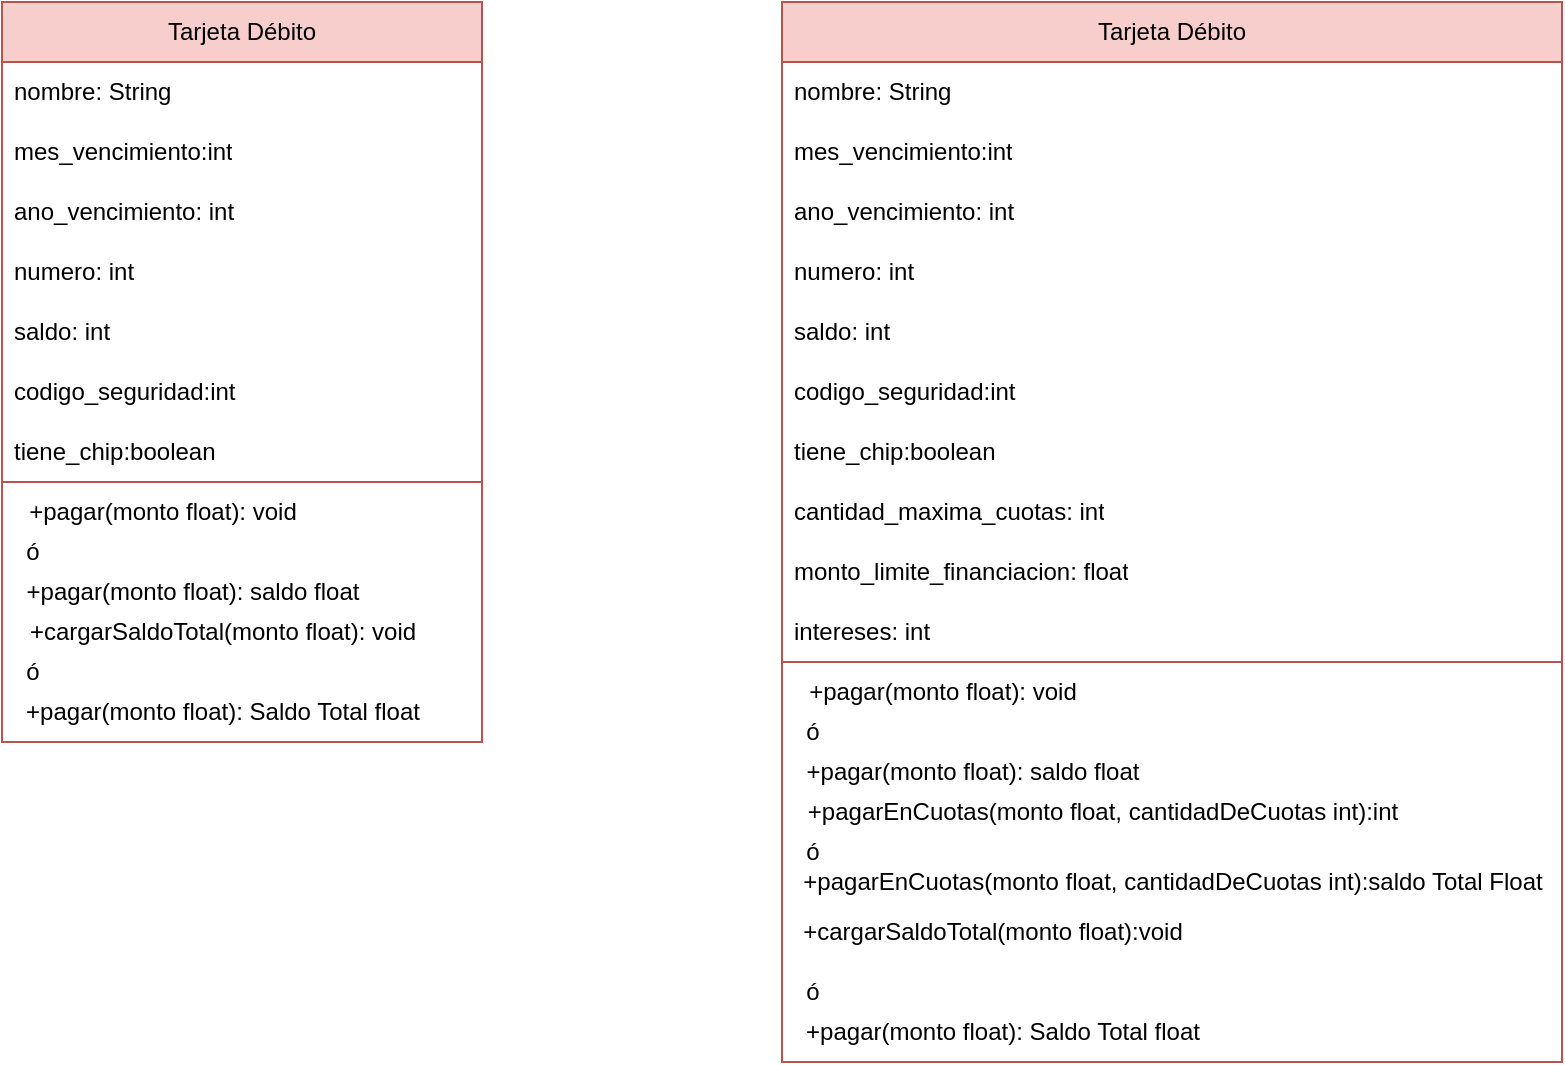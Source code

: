 <mxfile version="22.0.8" type="device">
  <diagram name="Página-1" id="89TUmUm-iqWpMG0mte3M">
    <mxGraphModel dx="1393" dy="766" grid="1" gridSize="10" guides="1" tooltips="1" connect="1" arrows="1" fold="1" page="1" pageScale="1" pageWidth="827" pageHeight="1169" math="0" shadow="0">
      <root>
        <mxCell id="0" />
        <mxCell id="1" parent="0" />
        <mxCell id="dvNAg4OS8qV7vnSEBEXI-1" value="Tarjeta Débito" style="swimlane;fontStyle=0;childLayout=stackLayout;horizontal=1;startSize=30;horizontalStack=0;resizeParent=1;resizeParentMax=0;resizeLast=0;collapsible=1;marginBottom=0;whiteSpace=wrap;html=1;fillColor=#f8cecc;strokeColor=#b85450;" vertex="1" parent="1">
          <mxGeometry x="70" y="130" width="240" height="240" as="geometry" />
        </mxCell>
        <mxCell id="dvNAg4OS8qV7vnSEBEXI-2" value="nombre: String&lt;br&gt;" style="text;strokeColor=none;fillColor=none;align=left;verticalAlign=middle;spacingLeft=4;spacingRight=4;overflow=hidden;points=[[0,0.5],[1,0.5]];portConstraint=eastwest;rotatable=0;whiteSpace=wrap;html=1;" vertex="1" parent="dvNAg4OS8qV7vnSEBEXI-1">
          <mxGeometry y="30" width="240" height="30" as="geometry" />
        </mxCell>
        <mxCell id="dvNAg4OS8qV7vnSEBEXI-3" value="mes_vencimiento:int" style="text;strokeColor=none;fillColor=none;align=left;verticalAlign=middle;spacingLeft=4;spacingRight=4;overflow=hidden;points=[[0,0.5],[1,0.5]];portConstraint=eastwest;rotatable=0;whiteSpace=wrap;html=1;" vertex="1" parent="dvNAg4OS8qV7vnSEBEXI-1">
          <mxGeometry y="60" width="240" height="30" as="geometry" />
        </mxCell>
        <mxCell id="dvNAg4OS8qV7vnSEBEXI-4" value="ano_vencimiento: int" style="text;strokeColor=none;fillColor=none;align=left;verticalAlign=middle;spacingLeft=4;spacingRight=4;overflow=hidden;points=[[0,0.5],[1,0.5]];portConstraint=eastwest;rotatable=0;whiteSpace=wrap;html=1;" vertex="1" parent="dvNAg4OS8qV7vnSEBEXI-1">
          <mxGeometry y="90" width="240" height="30" as="geometry" />
        </mxCell>
        <mxCell id="dvNAg4OS8qV7vnSEBEXI-5" value="numero: int" style="text;strokeColor=none;fillColor=none;align=left;verticalAlign=middle;spacingLeft=4;spacingRight=4;overflow=hidden;points=[[0,0.5],[1,0.5]];portConstraint=eastwest;rotatable=0;whiteSpace=wrap;html=1;" vertex="1" parent="dvNAg4OS8qV7vnSEBEXI-1">
          <mxGeometry y="120" width="240" height="30" as="geometry" />
        </mxCell>
        <mxCell id="dvNAg4OS8qV7vnSEBEXI-6" value="saldo: int" style="text;strokeColor=none;fillColor=none;align=left;verticalAlign=middle;spacingLeft=4;spacingRight=4;overflow=hidden;points=[[0,0.5],[1,0.5]];portConstraint=eastwest;rotatable=0;whiteSpace=wrap;html=1;" vertex="1" parent="dvNAg4OS8qV7vnSEBEXI-1">
          <mxGeometry y="150" width="240" height="30" as="geometry" />
        </mxCell>
        <mxCell id="dvNAg4OS8qV7vnSEBEXI-7" value="codigo_seguridad:int" style="text;strokeColor=none;fillColor=none;align=left;verticalAlign=middle;spacingLeft=4;spacingRight=4;overflow=hidden;points=[[0,0.5],[1,0.5]];portConstraint=eastwest;rotatable=0;whiteSpace=wrap;html=1;" vertex="1" parent="dvNAg4OS8qV7vnSEBEXI-1">
          <mxGeometry y="180" width="240" height="30" as="geometry" />
        </mxCell>
        <mxCell id="dvNAg4OS8qV7vnSEBEXI-8" value="tiene_chip:boolean" style="text;strokeColor=none;fillColor=none;align=left;verticalAlign=middle;spacingLeft=4;spacingRight=4;overflow=hidden;points=[[0,0.5],[1,0.5]];portConstraint=eastwest;rotatable=0;whiteSpace=wrap;html=1;" vertex="1" parent="dvNAg4OS8qV7vnSEBEXI-1">
          <mxGeometry y="210" width="240" height="30" as="geometry" />
        </mxCell>
        <mxCell id="dvNAg4OS8qV7vnSEBEXI-19" value="" style="swimlane;startSize=0;fillColor=#f8cecc;strokeColor=#b85450;" vertex="1" parent="1">
          <mxGeometry x="70" y="370" width="240" height="130" as="geometry" />
        </mxCell>
        <mxCell id="dvNAg4OS8qV7vnSEBEXI-20" value="+pagar(monto float): void" style="text;html=1;align=center;verticalAlign=middle;resizable=0;points=[];autosize=1;strokeColor=none;fillColor=none;" vertex="1" parent="dvNAg4OS8qV7vnSEBEXI-19">
          <mxGeometry width="160" height="30" as="geometry" />
        </mxCell>
        <mxCell id="dvNAg4OS8qV7vnSEBEXI-21" value="ó" style="text;html=1;align=center;verticalAlign=middle;resizable=0;points=[];autosize=1;strokeColor=none;fillColor=none;" vertex="1" parent="dvNAg4OS8qV7vnSEBEXI-19">
          <mxGeometry y="20" width="30" height="30" as="geometry" />
        </mxCell>
        <mxCell id="dvNAg4OS8qV7vnSEBEXI-23" value="+pagar(monto float): saldo float" style="text;html=1;align=center;verticalAlign=middle;resizable=0;points=[];autosize=1;strokeColor=none;fillColor=none;" vertex="1" parent="dvNAg4OS8qV7vnSEBEXI-19">
          <mxGeometry y="40" width="190" height="30" as="geometry" />
        </mxCell>
        <mxCell id="dvNAg4OS8qV7vnSEBEXI-25" value="+cargarSaldoTotal(monto float): void" style="text;html=1;align=center;verticalAlign=middle;resizable=0;points=[];autosize=1;strokeColor=none;fillColor=none;" vertex="1" parent="dvNAg4OS8qV7vnSEBEXI-19">
          <mxGeometry y="60" width="220" height="30" as="geometry" />
        </mxCell>
        <mxCell id="dvNAg4OS8qV7vnSEBEXI-24" value="ó" style="text;html=1;align=center;verticalAlign=middle;resizable=0;points=[];autosize=1;strokeColor=none;fillColor=none;" vertex="1" parent="dvNAg4OS8qV7vnSEBEXI-19">
          <mxGeometry y="80" width="30" height="30" as="geometry" />
        </mxCell>
        <mxCell id="dvNAg4OS8qV7vnSEBEXI-22" value="+pagar(monto float): Saldo Total float" style="text;html=1;align=center;verticalAlign=middle;resizable=0;points=[];autosize=1;strokeColor=none;fillColor=none;" vertex="1" parent="dvNAg4OS8qV7vnSEBEXI-19">
          <mxGeometry y="100" width="220" height="30" as="geometry" />
        </mxCell>
        <mxCell id="dvNAg4OS8qV7vnSEBEXI-26" value="Tarjeta Débito" style="swimlane;fontStyle=0;childLayout=stackLayout;horizontal=1;startSize=30;horizontalStack=0;resizeParent=1;resizeParentMax=0;resizeLast=0;collapsible=1;marginBottom=0;whiteSpace=wrap;html=1;fillColor=#f8cecc;strokeColor=#b85450;" vertex="1" parent="1">
          <mxGeometry x="460" y="130" width="390" height="530" as="geometry" />
        </mxCell>
        <mxCell id="dvNAg4OS8qV7vnSEBEXI-27" value="nombre: String&lt;br&gt;" style="text;strokeColor=none;fillColor=none;align=left;verticalAlign=middle;spacingLeft=4;spacingRight=4;overflow=hidden;points=[[0,0.5],[1,0.5]];portConstraint=eastwest;rotatable=0;whiteSpace=wrap;html=1;" vertex="1" parent="dvNAg4OS8qV7vnSEBEXI-26">
          <mxGeometry y="30" width="390" height="30" as="geometry" />
        </mxCell>
        <mxCell id="dvNAg4OS8qV7vnSEBEXI-28" value="mes_vencimiento:int" style="text;strokeColor=none;fillColor=none;align=left;verticalAlign=middle;spacingLeft=4;spacingRight=4;overflow=hidden;points=[[0,0.5],[1,0.5]];portConstraint=eastwest;rotatable=0;whiteSpace=wrap;html=1;" vertex="1" parent="dvNAg4OS8qV7vnSEBEXI-26">
          <mxGeometry y="60" width="390" height="30" as="geometry" />
        </mxCell>
        <mxCell id="dvNAg4OS8qV7vnSEBEXI-29" value="ano_vencimiento: int" style="text;strokeColor=none;fillColor=none;align=left;verticalAlign=middle;spacingLeft=4;spacingRight=4;overflow=hidden;points=[[0,0.5],[1,0.5]];portConstraint=eastwest;rotatable=0;whiteSpace=wrap;html=1;" vertex="1" parent="dvNAg4OS8qV7vnSEBEXI-26">
          <mxGeometry y="90" width="390" height="30" as="geometry" />
        </mxCell>
        <mxCell id="dvNAg4OS8qV7vnSEBEXI-30" value="numero: int" style="text;strokeColor=none;fillColor=none;align=left;verticalAlign=middle;spacingLeft=4;spacingRight=4;overflow=hidden;points=[[0,0.5],[1,0.5]];portConstraint=eastwest;rotatable=0;whiteSpace=wrap;html=1;" vertex="1" parent="dvNAg4OS8qV7vnSEBEXI-26">
          <mxGeometry y="120" width="390" height="30" as="geometry" />
        </mxCell>
        <mxCell id="dvNAg4OS8qV7vnSEBEXI-31" value="saldo: int" style="text;strokeColor=none;fillColor=none;align=left;verticalAlign=middle;spacingLeft=4;spacingRight=4;overflow=hidden;points=[[0,0.5],[1,0.5]];portConstraint=eastwest;rotatable=0;whiteSpace=wrap;html=1;" vertex="1" parent="dvNAg4OS8qV7vnSEBEXI-26">
          <mxGeometry y="150" width="390" height="30" as="geometry" />
        </mxCell>
        <mxCell id="dvNAg4OS8qV7vnSEBEXI-32" value="codigo_seguridad:int" style="text;strokeColor=none;fillColor=none;align=left;verticalAlign=middle;spacingLeft=4;spacingRight=4;overflow=hidden;points=[[0,0.5],[1,0.5]];portConstraint=eastwest;rotatable=0;whiteSpace=wrap;html=1;" vertex="1" parent="dvNAg4OS8qV7vnSEBEXI-26">
          <mxGeometry y="180" width="390" height="30" as="geometry" />
        </mxCell>
        <mxCell id="dvNAg4OS8qV7vnSEBEXI-33" value="tiene_chip:boolean" style="text;strokeColor=none;fillColor=none;align=left;verticalAlign=middle;spacingLeft=4;spacingRight=4;overflow=hidden;points=[[0,0.5],[1,0.5]];portConstraint=eastwest;rotatable=0;whiteSpace=wrap;html=1;" vertex="1" parent="dvNAg4OS8qV7vnSEBEXI-26">
          <mxGeometry y="210" width="390" height="30" as="geometry" />
        </mxCell>
        <mxCell id="dvNAg4OS8qV7vnSEBEXI-42" value="cantidad_maxima_cuotas: int" style="text;strokeColor=none;fillColor=none;align=left;verticalAlign=middle;spacingLeft=4;spacingRight=4;overflow=hidden;points=[[0,0.5],[1,0.5]];portConstraint=eastwest;rotatable=0;whiteSpace=wrap;html=1;" vertex="1" parent="dvNAg4OS8qV7vnSEBEXI-26">
          <mxGeometry y="240" width="390" height="30" as="geometry" />
        </mxCell>
        <mxCell id="dvNAg4OS8qV7vnSEBEXI-43" value="monto_limite_financiacion: float" style="text;strokeColor=none;fillColor=none;align=left;verticalAlign=middle;spacingLeft=4;spacingRight=4;overflow=hidden;points=[[0,0.5],[1,0.5]];portConstraint=eastwest;rotatable=0;whiteSpace=wrap;html=1;" vertex="1" parent="dvNAg4OS8qV7vnSEBEXI-26">
          <mxGeometry y="270" width="390" height="30" as="geometry" />
        </mxCell>
        <mxCell id="dvNAg4OS8qV7vnSEBEXI-44" value="intereses: int" style="text;strokeColor=none;fillColor=none;align=left;verticalAlign=middle;spacingLeft=4;spacingRight=4;overflow=hidden;points=[[0,0.5],[1,0.5]];portConstraint=eastwest;rotatable=0;whiteSpace=wrap;html=1;" vertex="1" parent="dvNAg4OS8qV7vnSEBEXI-26">
          <mxGeometry y="300" width="390" height="30" as="geometry" />
        </mxCell>
        <mxCell id="dvNAg4OS8qV7vnSEBEXI-34" value="" style="swimlane;startSize=0;fillColor=#f8cecc;strokeColor=#b85450;" vertex="1" parent="dvNAg4OS8qV7vnSEBEXI-26">
          <mxGeometry y="330" width="390" height="200" as="geometry" />
        </mxCell>
        <mxCell id="dvNAg4OS8qV7vnSEBEXI-35" value="+pagar(monto float): void" style="text;html=1;align=center;verticalAlign=middle;resizable=0;points=[];autosize=1;strokeColor=none;fillColor=none;" vertex="1" parent="dvNAg4OS8qV7vnSEBEXI-34">
          <mxGeometry width="160" height="30" as="geometry" />
        </mxCell>
        <mxCell id="dvNAg4OS8qV7vnSEBEXI-36" value="ó" style="text;html=1;align=center;verticalAlign=middle;resizable=0;points=[];autosize=1;strokeColor=none;fillColor=none;" vertex="1" parent="dvNAg4OS8qV7vnSEBEXI-34">
          <mxGeometry y="20" width="30" height="30" as="geometry" />
        </mxCell>
        <mxCell id="dvNAg4OS8qV7vnSEBEXI-37" value="+pagar(monto float): saldo float" style="text;html=1;align=center;verticalAlign=middle;resizable=0;points=[];autosize=1;strokeColor=none;fillColor=none;" vertex="1" parent="dvNAg4OS8qV7vnSEBEXI-34">
          <mxGeometry y="40" width="190" height="30" as="geometry" />
        </mxCell>
        <mxCell id="dvNAg4OS8qV7vnSEBEXI-38" value="+pagarEnCuotas(monto float, cantidadDeCuotas int):int" style="text;html=1;align=center;verticalAlign=middle;resizable=0;points=[];autosize=1;strokeColor=none;fillColor=none;" vertex="1" parent="dvNAg4OS8qV7vnSEBEXI-34">
          <mxGeometry y="60" width="320" height="30" as="geometry" />
        </mxCell>
        <mxCell id="dvNAg4OS8qV7vnSEBEXI-39" value="ó" style="text;html=1;align=center;verticalAlign=middle;resizable=0;points=[];autosize=1;strokeColor=none;fillColor=none;" vertex="1" parent="dvNAg4OS8qV7vnSEBEXI-34">
          <mxGeometry y="80" width="30" height="30" as="geometry" />
        </mxCell>
        <mxCell id="dvNAg4OS8qV7vnSEBEXI-40" value="+pagarEnCuotas(monto float, cantidadDeCuotas int):saldo Total Float" style="text;html=1;align=center;verticalAlign=middle;resizable=0;points=[];autosize=1;strokeColor=none;fillColor=none;" vertex="1" parent="dvNAg4OS8qV7vnSEBEXI-34">
          <mxGeometry y="95" width="390" height="30" as="geometry" />
        </mxCell>
        <mxCell id="dvNAg4OS8qV7vnSEBEXI-45" value="+cargarSaldoTotal(monto float):void" style="text;html=1;align=center;verticalAlign=middle;resizable=0;points=[];autosize=1;strokeColor=none;fillColor=none;" vertex="1" parent="dvNAg4OS8qV7vnSEBEXI-34">
          <mxGeometry y="120" width="210" height="30" as="geometry" />
        </mxCell>
        <mxCell id="dvNAg4OS8qV7vnSEBEXI-47" value="ó" style="text;html=1;align=center;verticalAlign=middle;resizable=0;points=[];autosize=1;strokeColor=none;fillColor=none;" vertex="1" parent="dvNAg4OS8qV7vnSEBEXI-34">
          <mxGeometry y="150" width="30" height="30" as="geometry" />
        </mxCell>
        <mxCell id="dvNAg4OS8qV7vnSEBEXI-46" value="+pagar(monto float): Saldo Total float" style="text;html=1;align=center;verticalAlign=middle;resizable=0;points=[];autosize=1;strokeColor=none;fillColor=none;" vertex="1" parent="dvNAg4OS8qV7vnSEBEXI-34">
          <mxGeometry y="170" width="220" height="30" as="geometry" />
        </mxCell>
      </root>
    </mxGraphModel>
  </diagram>
</mxfile>
